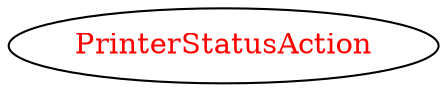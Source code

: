 digraph dependencyGraph {
 concentrate=true;
 ranksep="2.0";
 rankdir="LR"; 
 splines="ortho";
"PrinterStatusAction" [fontcolor="red"];
}